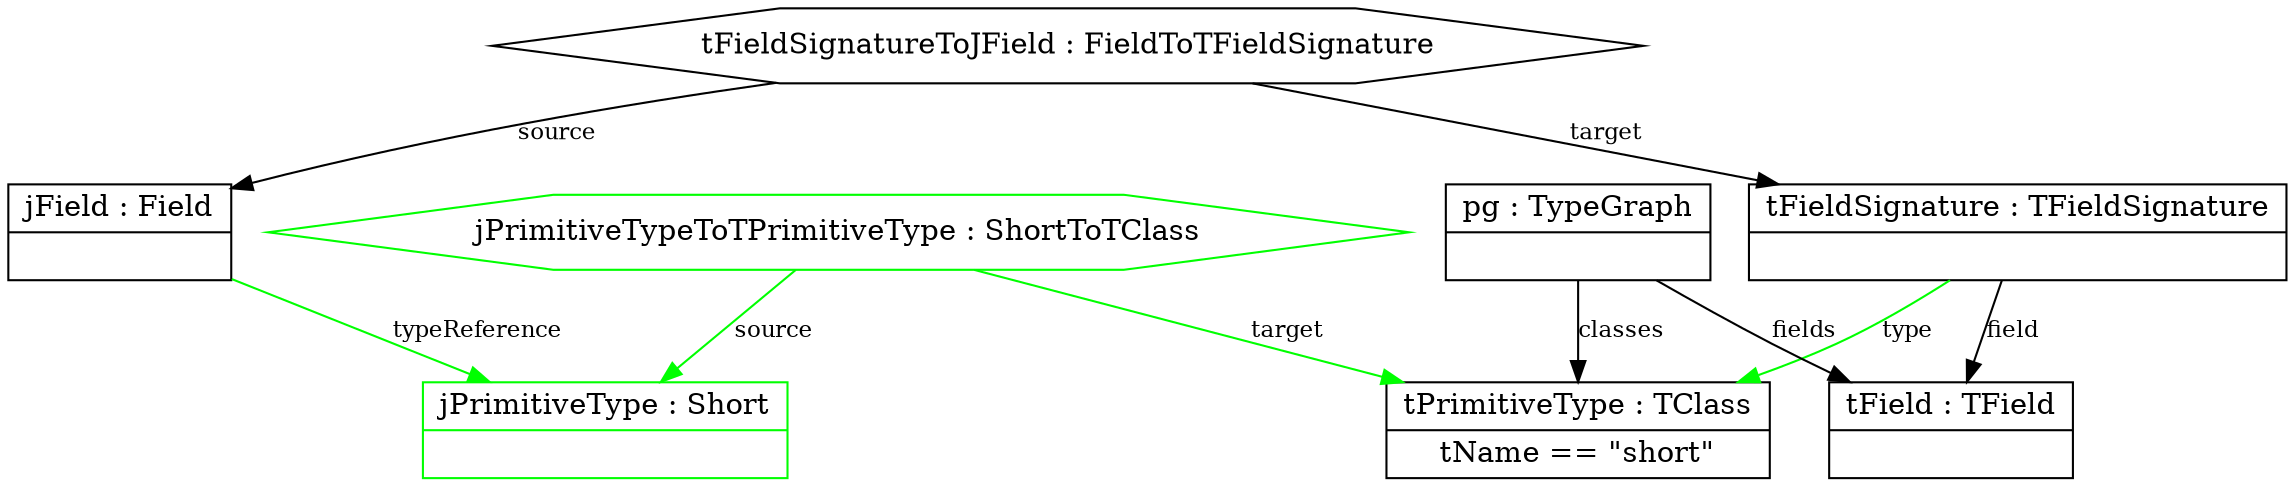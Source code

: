 digraph "FieldTypePrimitiveShort" {
	label="";

	subgraph "Correspondence Domain" {
	          "jPrimitiveTypeToTPrimitiveType : ShortToTClass" [shape=hexagon, color=green];
	          "tFieldSignatureToJField : FieldToTFieldSignature" [shape=hexagon, color=black];

	          "jPrimitiveTypeToTPrimitiveType : ShortToTClass" -> "tPrimitiveType : TClass" [color=green, label="target", fontsize=11];
	          "jPrimitiveTypeToTPrimitiveType : ShortToTClass" -> "jPrimitiveType : Short" [color=green, label="source", fontsize=11];
	          "tFieldSignatureToJField : FieldToTFieldSignature" -> "tFieldSignature : TFieldSignature" [color=black, label="target", fontsize=11];
	          "tFieldSignatureToJField : FieldToTFieldSignature" -> "jField : Field" [color=black, label="source", fontsize=11];
	}
	subgraph "Source Domain" {
	          "jPrimitiveType : Short" [shape=record, color=green, label="{jPrimitiveType : Short | }"];
	          "jField : Field" [shape=record, color=black, label="{jField : Field | }"];

	          "jField : Field" -> "jPrimitiveType : Short" [color=green, label="typeReference", fontsize=11];
	}
	subgraph "Target Domain" {
	          "tPrimitiveType : TClass" [shape=record, color=black, label="{tPrimitiveType : TClass | tName == \"short\"}"];
	          "pg : TypeGraph" [shape=record, color=black, label="{pg : TypeGraph | }"];
	          "tField : TField" [shape=record, color=black, label="{tField : TField | }"];
	          "tFieldSignature : TFieldSignature" [shape=record, color=black, label="{tFieldSignature : TFieldSignature | }"];

	          "pg : TypeGraph" -> "tPrimitiveType : TClass" [color=black, label="classes", fontsize=11];
	          "pg : TypeGraph" -> "tField : TField" [color=black, label="fields", fontsize=11];
	          "tFieldSignature : TFieldSignature" -> "tPrimitiveType : TClass" [color=green, label="type", fontsize=11];
	          "tFieldSignature : TFieldSignature" -> "tField : TField" [color=black, label="field", fontsize=11];
	}
}